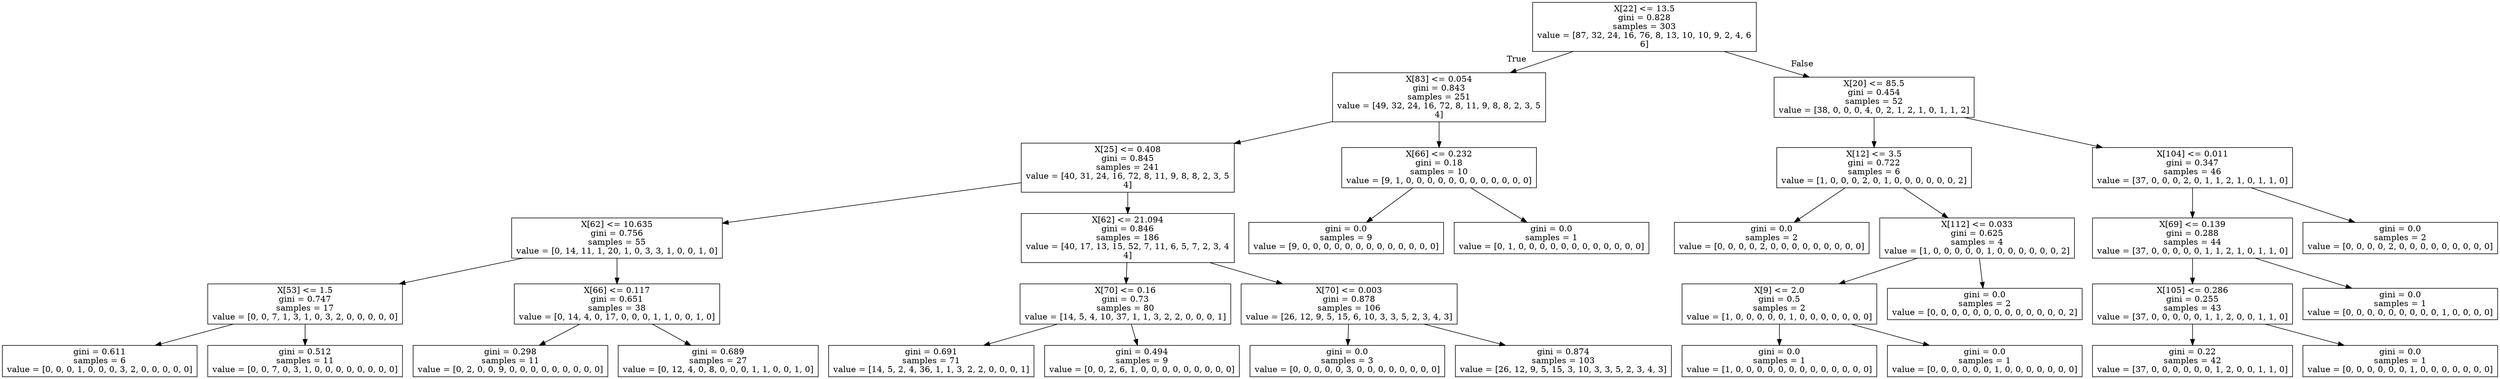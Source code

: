 digraph Tree {
node [shape=box] ;
0 [label="X[22] <= 13.5\ngini = 0.828\nsamples = 303\nvalue = [87, 32, 24, 16, 76, 8, 13, 10, 10, 9, 2, 4, 6\n6]"] ;
1 [label="X[83] <= 0.054\ngini = 0.843\nsamples = 251\nvalue = [49, 32, 24, 16, 72, 8, 11, 9, 8, 8, 2, 3, 5\n4]"] ;
0 -> 1 [labeldistance=2.5, labelangle=45, headlabel="True"] ;
2 [label="X[25] <= 0.408\ngini = 0.845\nsamples = 241\nvalue = [40, 31, 24, 16, 72, 8, 11, 9, 8, 8, 2, 3, 5\n4]"] ;
1 -> 2 ;
3 [label="X[62] <= 10.635\ngini = 0.756\nsamples = 55\nvalue = [0, 14, 11, 1, 20, 1, 0, 3, 3, 1, 0, 0, 1, 0]"] ;
2 -> 3 ;
4 [label="X[53] <= 1.5\ngini = 0.747\nsamples = 17\nvalue = [0, 0, 7, 1, 3, 1, 0, 3, 2, 0, 0, 0, 0, 0]"] ;
3 -> 4 ;
5 [label="gini = 0.611\nsamples = 6\nvalue = [0, 0, 0, 1, 0, 0, 0, 3, 2, 0, 0, 0, 0, 0]"] ;
4 -> 5 ;
6 [label="gini = 0.512\nsamples = 11\nvalue = [0, 0, 7, 0, 3, 1, 0, 0, 0, 0, 0, 0, 0, 0]"] ;
4 -> 6 ;
7 [label="X[66] <= 0.117\ngini = 0.651\nsamples = 38\nvalue = [0, 14, 4, 0, 17, 0, 0, 0, 1, 1, 0, 0, 1, 0]"] ;
3 -> 7 ;
8 [label="gini = 0.298\nsamples = 11\nvalue = [0, 2, 0, 0, 9, 0, 0, 0, 0, 0, 0, 0, 0, 0]"] ;
7 -> 8 ;
9 [label="gini = 0.689\nsamples = 27\nvalue = [0, 12, 4, 0, 8, 0, 0, 0, 1, 1, 0, 0, 1, 0]"] ;
7 -> 9 ;
10 [label="X[62] <= 21.094\ngini = 0.846\nsamples = 186\nvalue = [40, 17, 13, 15, 52, 7, 11, 6, 5, 7, 2, 3, 4\n4]"] ;
2 -> 10 ;
11 [label="X[70] <= 0.16\ngini = 0.73\nsamples = 80\nvalue = [14, 5, 4, 10, 37, 1, 1, 3, 2, 2, 0, 0, 0, 1]"] ;
10 -> 11 ;
12 [label="gini = 0.691\nsamples = 71\nvalue = [14, 5, 2, 4, 36, 1, 1, 3, 2, 2, 0, 0, 0, 1]"] ;
11 -> 12 ;
13 [label="gini = 0.494\nsamples = 9\nvalue = [0, 0, 2, 6, 1, 0, 0, 0, 0, 0, 0, 0, 0, 0]"] ;
11 -> 13 ;
14 [label="X[70] <= 0.003\ngini = 0.878\nsamples = 106\nvalue = [26, 12, 9, 5, 15, 6, 10, 3, 3, 5, 2, 3, 4, 3]"] ;
10 -> 14 ;
15 [label="gini = 0.0\nsamples = 3\nvalue = [0, 0, 0, 0, 0, 3, 0, 0, 0, 0, 0, 0, 0, 0]"] ;
14 -> 15 ;
16 [label="gini = 0.874\nsamples = 103\nvalue = [26, 12, 9, 5, 15, 3, 10, 3, 3, 5, 2, 3, 4, 3]"] ;
14 -> 16 ;
17 [label="X[66] <= 0.232\ngini = 0.18\nsamples = 10\nvalue = [9, 1, 0, 0, 0, 0, 0, 0, 0, 0, 0, 0, 0, 0]"] ;
1 -> 17 ;
18 [label="gini = 0.0\nsamples = 9\nvalue = [9, 0, 0, 0, 0, 0, 0, 0, 0, 0, 0, 0, 0, 0]"] ;
17 -> 18 ;
19 [label="gini = 0.0\nsamples = 1\nvalue = [0, 1, 0, 0, 0, 0, 0, 0, 0, 0, 0, 0, 0, 0]"] ;
17 -> 19 ;
20 [label="X[20] <= 85.5\ngini = 0.454\nsamples = 52\nvalue = [38, 0, 0, 0, 4, 0, 2, 1, 2, 1, 0, 1, 1, 2]"] ;
0 -> 20 [labeldistance=2.5, labelangle=-45, headlabel="False"] ;
21 [label="X[12] <= 3.5\ngini = 0.722\nsamples = 6\nvalue = [1, 0, 0, 0, 2, 0, 1, 0, 0, 0, 0, 0, 0, 2]"] ;
20 -> 21 ;
22 [label="gini = 0.0\nsamples = 2\nvalue = [0, 0, 0, 0, 2, 0, 0, 0, 0, 0, 0, 0, 0, 0]"] ;
21 -> 22 ;
23 [label="X[112] <= 0.033\ngini = 0.625\nsamples = 4\nvalue = [1, 0, 0, 0, 0, 0, 1, 0, 0, 0, 0, 0, 0, 2]"] ;
21 -> 23 ;
24 [label="X[9] <= 2.0\ngini = 0.5\nsamples = 2\nvalue = [1, 0, 0, 0, 0, 0, 1, 0, 0, 0, 0, 0, 0, 0]"] ;
23 -> 24 ;
25 [label="gini = 0.0\nsamples = 1\nvalue = [1, 0, 0, 0, 0, 0, 0, 0, 0, 0, 0, 0, 0, 0]"] ;
24 -> 25 ;
26 [label="gini = 0.0\nsamples = 1\nvalue = [0, 0, 0, 0, 0, 0, 1, 0, 0, 0, 0, 0, 0, 0]"] ;
24 -> 26 ;
27 [label="gini = 0.0\nsamples = 2\nvalue = [0, 0, 0, 0, 0, 0, 0, 0, 0, 0, 0, 0, 0, 2]"] ;
23 -> 27 ;
28 [label="X[104] <= 0.011\ngini = 0.347\nsamples = 46\nvalue = [37, 0, 0, 0, 2, 0, 1, 1, 2, 1, 0, 1, 1, 0]"] ;
20 -> 28 ;
29 [label="X[69] <= 0.139\ngini = 0.288\nsamples = 44\nvalue = [37, 0, 0, 0, 0, 0, 1, 1, 2, 1, 0, 1, 1, 0]"] ;
28 -> 29 ;
30 [label="X[105] <= 0.286\ngini = 0.255\nsamples = 43\nvalue = [37, 0, 0, 0, 0, 0, 1, 1, 2, 0, 0, 1, 1, 0]"] ;
29 -> 30 ;
31 [label="gini = 0.22\nsamples = 42\nvalue = [37, 0, 0, 0, 0, 0, 0, 1, 2, 0, 0, 1, 1, 0]"] ;
30 -> 31 ;
32 [label="gini = 0.0\nsamples = 1\nvalue = [0, 0, 0, 0, 0, 0, 1, 0, 0, 0, 0, 0, 0, 0]"] ;
30 -> 32 ;
33 [label="gini = 0.0\nsamples = 1\nvalue = [0, 0, 0, 0, 0, 0, 0, 0, 0, 1, 0, 0, 0, 0]"] ;
29 -> 33 ;
34 [label="gini = 0.0\nsamples = 2\nvalue = [0, 0, 0, 0, 2, 0, 0, 0, 0, 0, 0, 0, 0, 0]"] ;
28 -> 34 ;
}